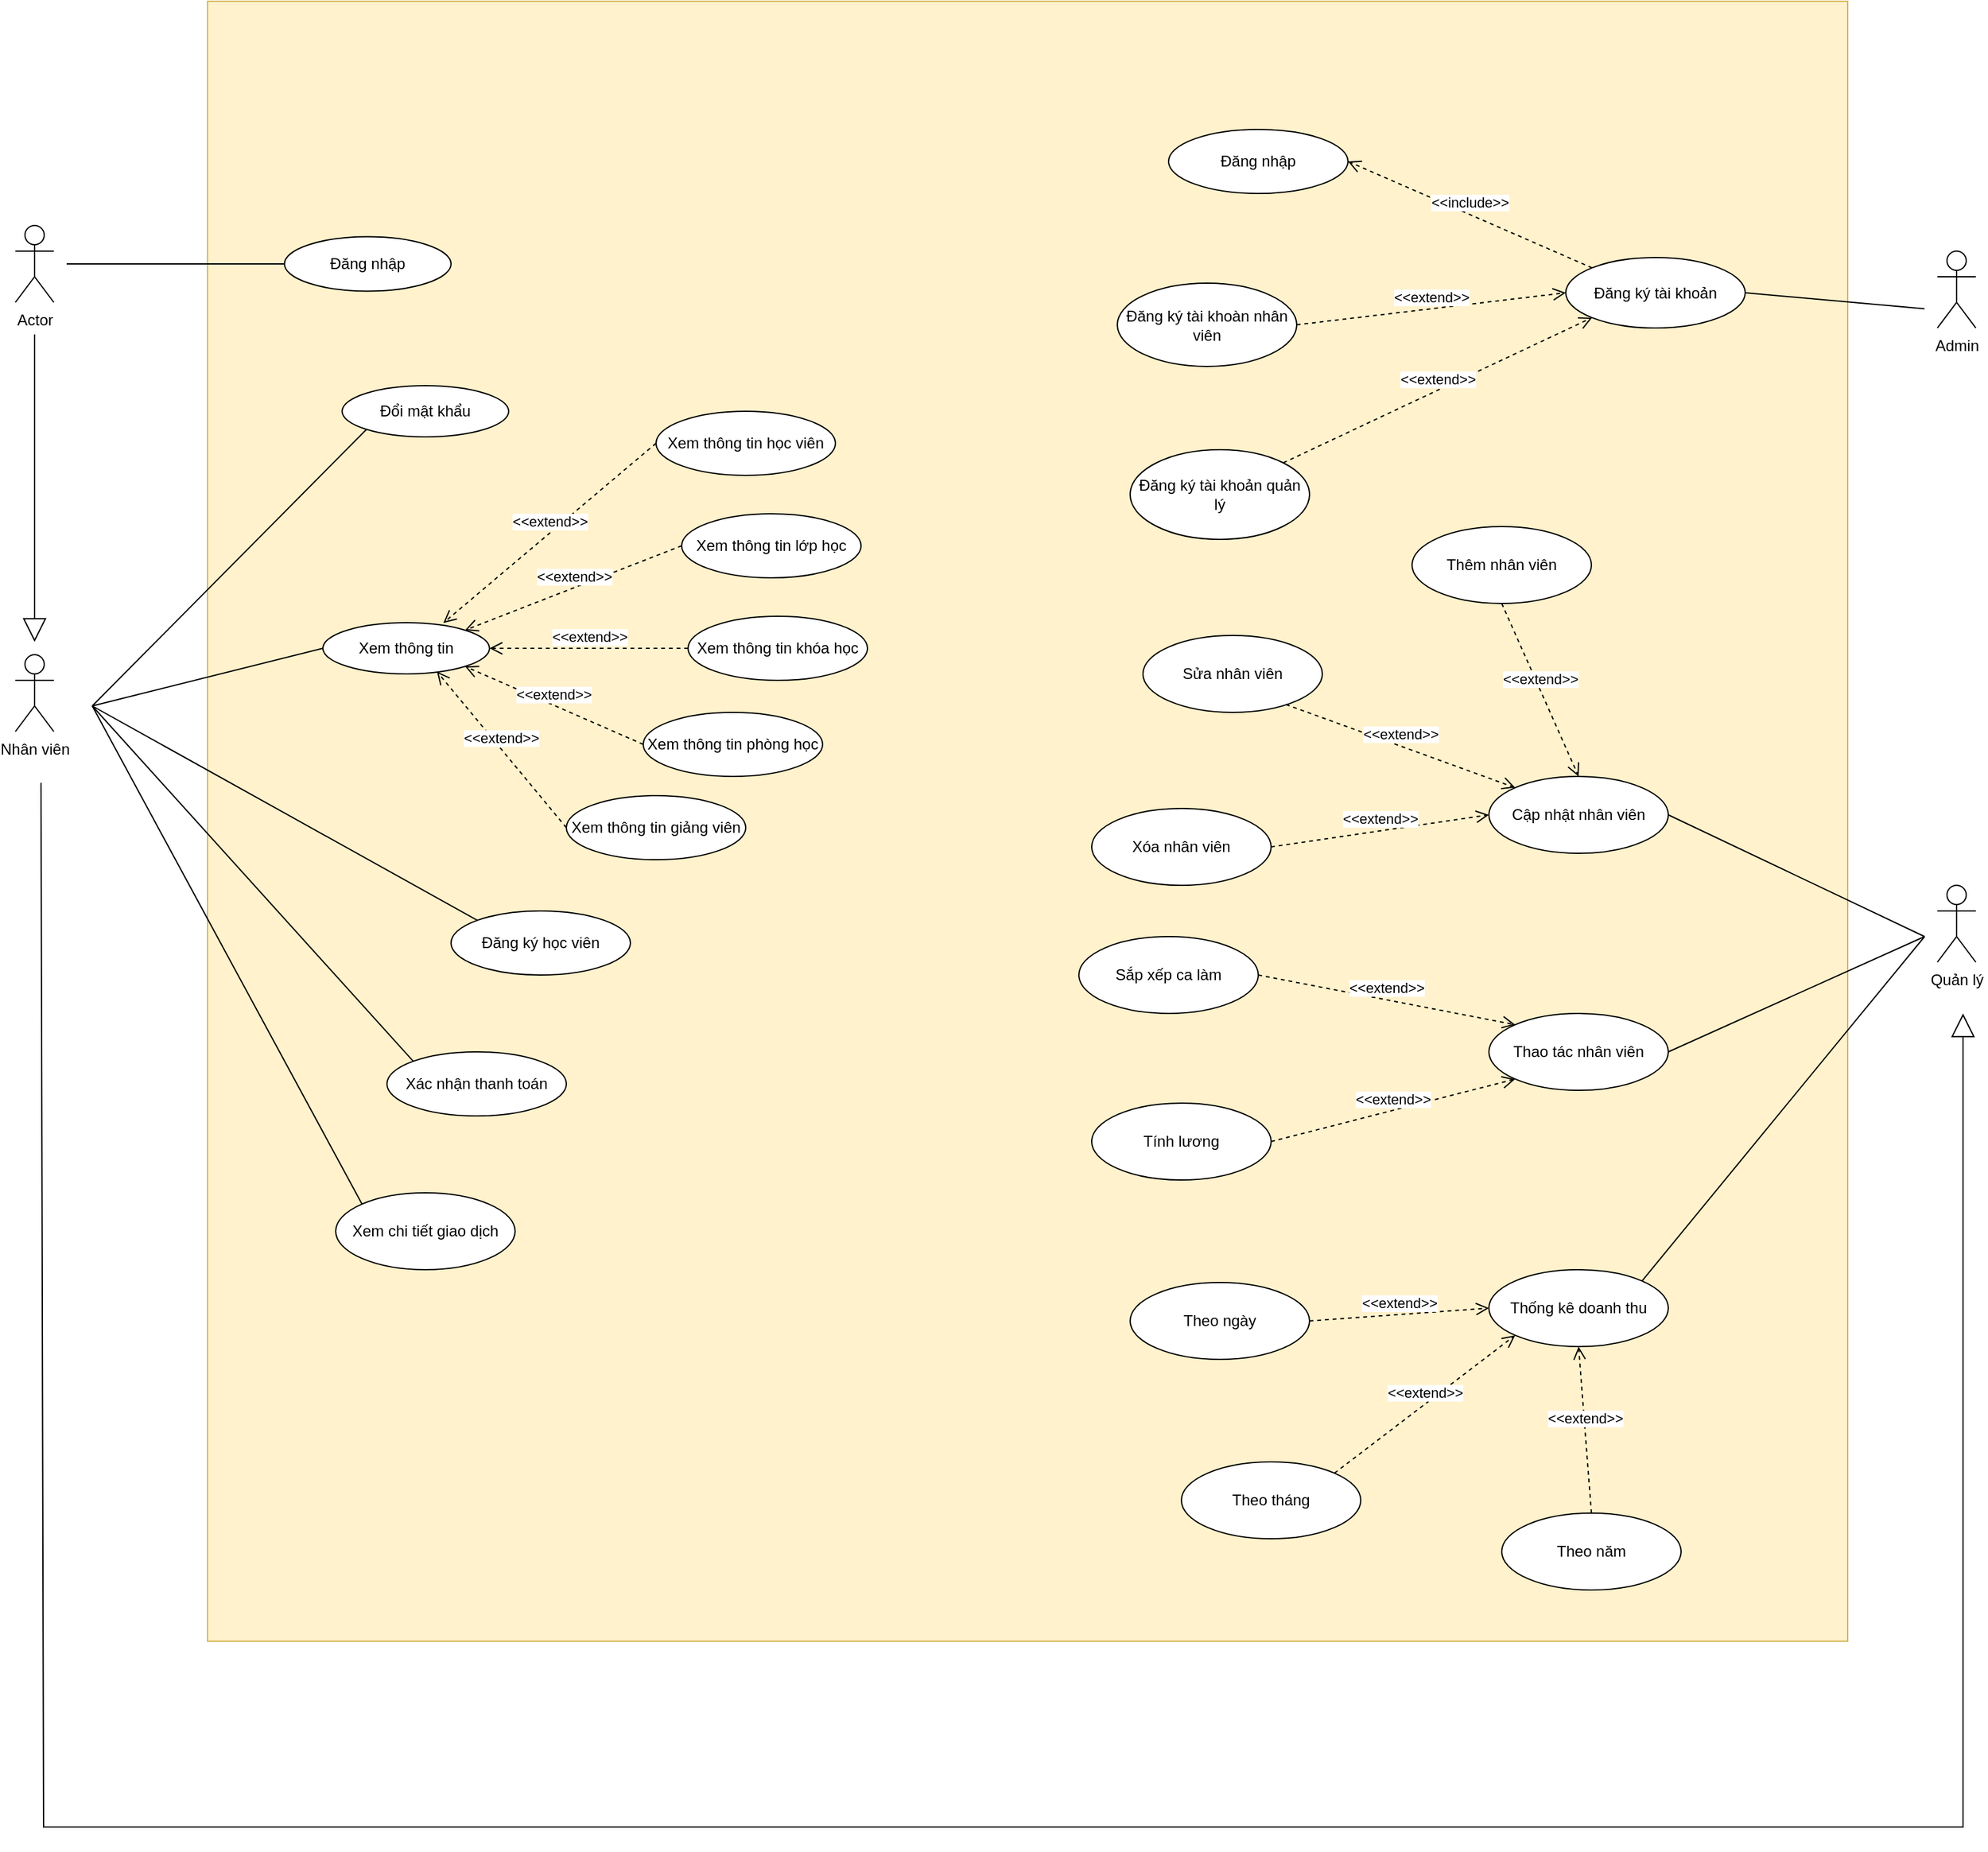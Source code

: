<mxfile version="23.1.5" type="device">
  <diagram name="Page-1" id="t_W-8AnEXYhDdMqBG5mf">
    <mxGraphModel dx="1900" dy="1721" grid="1" gridSize="10" guides="1" tooltips="1" connect="1" arrows="1" fold="1" page="1" pageScale="1" pageWidth="850" pageHeight="1100" math="0" shadow="0">
      <root>
        <mxCell id="0" />
        <mxCell id="1" parent="0" />
        <mxCell id="f_d2K_cqWRg3EfY6Z73O-1" value="" style="whiteSpace=wrap;html=1;aspect=fixed;fillColor=#fff2cc;strokeColor=#d6b656;" parent="1" vertex="1">
          <mxGeometry x="-550" y="-30" width="1280" height="1280" as="geometry" />
        </mxCell>
        <mxCell id="f_d2K_cqWRg3EfY6Z73O-2" value="Actor" style="shape=umlActor;verticalLabelPosition=bottom;verticalAlign=top;html=1;" parent="1" vertex="1">
          <mxGeometry x="-700" y="145" width="30" height="60" as="geometry" />
        </mxCell>
        <mxCell id="f_d2K_cqWRg3EfY6Z73O-3" value="Đăng nhập" style="ellipse;whiteSpace=wrap;html=1;" parent="1" vertex="1">
          <mxGeometry x="-490" y="153.75" width="130" height="42.5" as="geometry" />
        </mxCell>
        <mxCell id="XZBTPn3ogzfzjrDnd3GI-2" value="Nhân viên" style="shape=umlActor;verticalLabelPosition=bottom;verticalAlign=top;html=1;outlineConnect=0;" parent="1" vertex="1">
          <mxGeometry x="-700" y="480" width="30" height="60" as="geometry" />
        </mxCell>
        <mxCell id="XZBTPn3ogzfzjrDnd3GI-3" value="" style="endArrow=block;endSize=16;endFill=0;html=1;rounded=0;" parent="1" edge="1">
          <mxGeometry width="160" relative="1" as="geometry">
            <mxPoint x="-685" y="230" as="sourcePoint" />
            <mxPoint x="-685" y="470" as="targetPoint" />
          </mxGeometry>
        </mxCell>
        <mxCell id="XZBTPn3ogzfzjrDnd3GI-4" value="Đổi mật khẩu" style="ellipse;whiteSpace=wrap;html=1;" parent="1" vertex="1">
          <mxGeometry x="-445" y="270" width="130" height="40" as="geometry" />
        </mxCell>
        <mxCell id="XZBTPn3ogzfzjrDnd3GI-9" value="" style="endArrow=none;html=1;rounded=0;entryX=0;entryY=1;entryDx=0;entryDy=0;" parent="1" target="XZBTPn3ogzfzjrDnd3GI-4" edge="1">
          <mxGeometry width="50" height="50" relative="1" as="geometry">
            <mxPoint x="-640" y="520" as="sourcePoint" />
            <mxPoint x="-550" y="460" as="targetPoint" />
          </mxGeometry>
        </mxCell>
        <mxCell id="XZBTPn3ogzfzjrDnd3GI-10" value="Xem thông tin" style="ellipse;whiteSpace=wrap;html=1;" parent="1" vertex="1">
          <mxGeometry x="-460" y="455" width="130" height="40" as="geometry" />
        </mxCell>
        <mxCell id="XZBTPn3ogzfzjrDnd3GI-11" value="" style="endArrow=none;html=1;rounded=0;entryX=0;entryY=0.5;entryDx=0;entryDy=0;" parent="1" target="XZBTPn3ogzfzjrDnd3GI-10" edge="1">
          <mxGeometry relative="1" as="geometry">
            <mxPoint x="-640" y="520" as="sourcePoint" />
            <mxPoint x="-400" y="560" as="targetPoint" />
          </mxGeometry>
        </mxCell>
        <mxCell id="XZBTPn3ogzfzjrDnd3GI-12" value="Xem thông tin học viên" style="ellipse;whiteSpace=wrap;html=1;" parent="1" vertex="1">
          <mxGeometry x="-200" y="290" width="140" height="50" as="geometry" />
        </mxCell>
        <mxCell id="XZBTPn3ogzfzjrDnd3GI-13" value="Xem thông tin khóa học" style="ellipse;whiteSpace=wrap;html=1;" parent="1" vertex="1">
          <mxGeometry x="-175" y="450" width="140" height="50" as="geometry" />
        </mxCell>
        <mxCell id="XZBTPn3ogzfzjrDnd3GI-14" value="Xem thông tin lớp học" style="ellipse;whiteSpace=wrap;html=1;" parent="1" vertex="1">
          <mxGeometry x="-180" y="370" width="140" height="50" as="geometry" />
        </mxCell>
        <mxCell id="XZBTPn3ogzfzjrDnd3GI-15" value="Xem thông tin phòng học" style="ellipse;whiteSpace=wrap;html=1;" parent="1" vertex="1">
          <mxGeometry x="-210" y="525" width="140" height="50" as="geometry" />
        </mxCell>
        <mxCell id="XZBTPn3ogzfzjrDnd3GI-16" value="Xem thông tin giảng viên" style="ellipse;whiteSpace=wrap;html=1;" parent="1" vertex="1">
          <mxGeometry x="-270" y="590" width="140" height="50" as="geometry" />
        </mxCell>
        <mxCell id="XZBTPn3ogzfzjrDnd3GI-18" value="&amp;lt;&amp;lt;extend&amp;gt;&amp;gt;" style="html=1;verticalAlign=bottom;endArrow=open;dashed=1;endSize=8;curved=0;rounded=0;entryX=0.723;entryY=0.006;entryDx=0;entryDy=0;exitX=0;exitY=0.5;exitDx=0;exitDy=0;entryPerimeter=0;" parent="1" source="XZBTPn3ogzfzjrDnd3GI-12" target="XZBTPn3ogzfzjrDnd3GI-10" edge="1">
          <mxGeometry relative="1" as="geometry">
            <mxPoint x="-160" y="440" as="sourcePoint" />
            <mxPoint x="-240" y="440" as="targetPoint" />
          </mxGeometry>
        </mxCell>
        <mxCell id="XZBTPn3ogzfzjrDnd3GI-19" value="&amp;lt;&amp;lt;extend&amp;gt;&amp;gt;" style="html=1;verticalAlign=bottom;endArrow=open;dashed=1;endSize=8;curved=0;rounded=0;exitX=0;exitY=0.5;exitDx=0;exitDy=0;entryX=1;entryY=0;entryDx=0;entryDy=0;" parent="1" source="XZBTPn3ogzfzjrDnd3GI-14" target="XZBTPn3ogzfzjrDnd3GI-10" edge="1">
          <mxGeometry relative="1" as="geometry">
            <mxPoint x="-190" y="325" as="sourcePoint" />
            <mxPoint x="-320" y="450" as="targetPoint" />
          </mxGeometry>
        </mxCell>
        <mxCell id="XZBTPn3ogzfzjrDnd3GI-20" value="&amp;lt;&amp;lt;extend&amp;gt;&amp;gt;" style="html=1;verticalAlign=bottom;endArrow=open;dashed=1;endSize=8;curved=0;rounded=0;entryX=1;entryY=0.5;entryDx=0;entryDy=0;exitX=0;exitY=0.5;exitDx=0;exitDy=0;" parent="1" source="XZBTPn3ogzfzjrDnd3GI-13" target="XZBTPn3ogzfzjrDnd3GI-10" edge="1">
          <mxGeometry relative="1" as="geometry">
            <mxPoint x="-250" y="470" as="sourcePoint" />
            <mxPoint x="-380" y="605" as="targetPoint" />
          </mxGeometry>
        </mxCell>
        <mxCell id="XZBTPn3ogzfzjrDnd3GI-21" value="&amp;lt;&amp;lt;extend&amp;gt;&amp;gt;" style="html=1;verticalAlign=bottom;endArrow=open;dashed=1;endSize=8;curved=0;rounded=0;entryX=1;entryY=1;entryDx=0;entryDy=0;exitX=0;exitY=0.5;exitDx=0;exitDy=0;" parent="1" source="XZBTPn3ogzfzjrDnd3GI-15" target="XZBTPn3ogzfzjrDnd3GI-10" edge="1">
          <mxGeometry relative="1" as="geometry">
            <mxPoint x="-280" y="500" as="sourcePoint" />
            <mxPoint x="-410" y="635" as="targetPoint" />
          </mxGeometry>
        </mxCell>
        <mxCell id="XZBTPn3ogzfzjrDnd3GI-22" value="&amp;lt;&amp;lt;extend&amp;gt;&amp;gt;" style="html=1;verticalAlign=bottom;endArrow=open;dashed=1;endSize=8;curved=0;rounded=0;entryX=0.685;entryY=0.956;entryDx=0;entryDy=0;exitX=0;exitY=0.5;exitDx=0;exitDy=0;entryPerimeter=0;" parent="1" source="XZBTPn3ogzfzjrDnd3GI-16" target="XZBTPn3ogzfzjrDnd3GI-10" edge="1">
          <mxGeometry x="0.003" relative="1" as="geometry">
            <mxPoint x="-330" y="515" as="sourcePoint" />
            <mxPoint x="-460" y="650" as="targetPoint" />
            <mxPoint as="offset" />
          </mxGeometry>
        </mxCell>
        <mxCell id="XZBTPn3ogzfzjrDnd3GI-23" value="Đăng ký học viên" style="ellipse;whiteSpace=wrap;html=1;" parent="1" vertex="1">
          <mxGeometry x="-360" y="680" width="140" height="50" as="geometry" />
        </mxCell>
        <mxCell id="XZBTPn3ogzfzjrDnd3GI-24" value="" style="endArrow=none;html=1;rounded=0;entryX=0;entryY=0;entryDx=0;entryDy=0;" parent="1" target="XZBTPn3ogzfzjrDnd3GI-23" edge="1">
          <mxGeometry relative="1" as="geometry">
            <mxPoint x="-640" y="520" as="sourcePoint" />
            <mxPoint x="-380" y="660" as="targetPoint" />
          </mxGeometry>
        </mxCell>
        <mxCell id="XZBTPn3ogzfzjrDnd3GI-25" value="Xác nhận thanh toán" style="ellipse;whiteSpace=wrap;html=1;" parent="1" vertex="1">
          <mxGeometry x="-410" y="790" width="140" height="50" as="geometry" />
        </mxCell>
        <mxCell id="XZBTPn3ogzfzjrDnd3GI-27" value="" style="endArrow=none;html=1;rounded=0;entryX=0;entryY=0;entryDx=0;entryDy=0;" parent="1" target="XZBTPn3ogzfzjrDnd3GI-25" edge="1">
          <mxGeometry width="50" height="50" relative="1" as="geometry">
            <mxPoint x="-640" y="520" as="sourcePoint" />
            <mxPoint x="-470" y="730" as="targetPoint" />
          </mxGeometry>
        </mxCell>
        <mxCell id="HlsCYGqonD7PfYZr5n0K-2" value="Quản lý" style="shape=umlActor;verticalLabelPosition=bottom;verticalAlign=top;html=1;outlineConnect=0;" vertex="1" parent="1">
          <mxGeometry x="800" y="660" width="30" height="60" as="geometry" />
        </mxCell>
        <mxCell id="HlsCYGqonD7PfYZr5n0K-3" value="" style="endArrow=block;endSize=16;endFill=0;html=1;rounded=0;" edge="1" parent="1">
          <mxGeometry width="160" relative="1" as="geometry">
            <mxPoint x="-680" y="580" as="sourcePoint" />
            <mxPoint x="820" y="760" as="targetPoint" />
            <Array as="points">
              <mxPoint x="-678" y="1395" />
              <mxPoint x="820" y="1395" />
            </Array>
          </mxGeometry>
        </mxCell>
        <mxCell id="HlsCYGqonD7PfYZr5n0K-6" value="Admin" style="shape=umlActor;verticalLabelPosition=bottom;verticalAlign=top;html=1;outlineConnect=0;" vertex="1" parent="1">
          <mxGeometry x="800" y="165" width="30" height="60" as="geometry" />
        </mxCell>
        <mxCell id="HlsCYGqonD7PfYZr5n0K-7" value="Đăng ký tài khoản" style="ellipse;whiteSpace=wrap;html=1;" vertex="1" parent="1">
          <mxGeometry x="510" y="170" width="140" height="55" as="geometry" />
        </mxCell>
        <mxCell id="HlsCYGqonD7PfYZr5n0K-11" value="Đăng ký tài khoàn nhân viên" style="ellipse;whiteSpace=wrap;html=1;" vertex="1" parent="1">
          <mxGeometry x="160" y="190" width="140" height="65" as="geometry" />
        </mxCell>
        <mxCell id="HlsCYGqonD7PfYZr5n0K-12" value="Đăng ký tài khoản quản lý" style="ellipse;whiteSpace=wrap;html=1;" vertex="1" parent="1">
          <mxGeometry x="170" y="320" width="140" height="70" as="geometry" />
        </mxCell>
        <mxCell id="HlsCYGqonD7PfYZr5n0K-13" value="Đăng nhập" style="ellipse;whiteSpace=wrap;html=1;" vertex="1" parent="1">
          <mxGeometry x="200" y="70" width="140" height="50" as="geometry" />
        </mxCell>
        <mxCell id="HlsCYGqonD7PfYZr5n0K-14" value="&amp;lt;&amp;lt;extend&amp;gt;&amp;gt;" style="html=1;verticalAlign=bottom;endArrow=open;dashed=1;endSize=8;curved=0;rounded=0;exitX=1;exitY=0.5;exitDx=0;exitDy=0;entryX=0;entryY=0.5;entryDx=0;entryDy=0;" edge="1" parent="1" source="HlsCYGqonD7PfYZr5n0K-11" target="HlsCYGqonD7PfYZr5n0K-7">
          <mxGeometry relative="1" as="geometry">
            <mxPoint x="490" y="370" as="sourcePoint" />
            <mxPoint x="410" y="370" as="targetPoint" />
          </mxGeometry>
        </mxCell>
        <mxCell id="HlsCYGqonD7PfYZr5n0K-15" value="&amp;lt;&amp;lt;extend&amp;gt;&amp;gt;" style="html=1;verticalAlign=bottom;endArrow=open;dashed=1;endSize=8;curved=0;rounded=0;entryX=0;entryY=1;entryDx=0;entryDy=0;exitX=1;exitY=0;exitDx=0;exitDy=0;" edge="1" parent="1" source="HlsCYGqonD7PfYZr5n0K-12" target="HlsCYGqonD7PfYZr5n0K-7">
          <mxGeometry relative="1" as="geometry">
            <mxPoint x="450" y="300" as="sourcePoint" />
            <mxPoint x="380" y="405" as="targetPoint" />
          </mxGeometry>
        </mxCell>
        <mxCell id="HlsCYGqonD7PfYZr5n0K-16" value="&amp;lt;&amp;lt;include&amp;gt;&amp;gt;" style="html=1;verticalAlign=bottom;endArrow=open;dashed=1;endSize=8;curved=0;rounded=0;entryX=1;entryY=0.5;entryDx=0;entryDy=0;exitX=0;exitY=0;exitDx=0;exitDy=0;" edge="1" parent="1" source="HlsCYGqonD7PfYZr5n0K-7" target="HlsCYGqonD7PfYZr5n0K-13">
          <mxGeometry relative="1" as="geometry">
            <mxPoint x="540" y="190" as="sourcePoint" />
            <mxPoint x="460" y="190" as="targetPoint" />
          </mxGeometry>
        </mxCell>
        <mxCell id="HlsCYGqonD7PfYZr5n0K-17" value="Cập nhật nhân viên" style="ellipse;whiteSpace=wrap;html=1;" vertex="1" parent="1">
          <mxGeometry x="450" y="575" width="140" height="60" as="geometry" />
        </mxCell>
        <mxCell id="HlsCYGqonD7PfYZr5n0K-18" value="Thêm nhân viên" style="ellipse;whiteSpace=wrap;html=1;" vertex="1" parent="1">
          <mxGeometry x="390" y="380" width="140" height="60" as="geometry" />
        </mxCell>
        <mxCell id="HlsCYGqonD7PfYZr5n0K-19" value="Sửa nhân viên" style="ellipse;whiteSpace=wrap;html=1;" vertex="1" parent="1">
          <mxGeometry x="180" y="465" width="140" height="60" as="geometry" />
        </mxCell>
        <mxCell id="HlsCYGqonD7PfYZr5n0K-20" value="Xóa nhân viên" style="ellipse;whiteSpace=wrap;html=1;" vertex="1" parent="1">
          <mxGeometry x="140" y="600" width="140" height="60" as="geometry" />
        </mxCell>
        <mxCell id="HlsCYGqonD7PfYZr5n0K-21" value="" style="endArrow=none;html=1;rounded=0;exitX=1;exitY=0.5;exitDx=0;exitDy=0;" edge="1" parent="1" source="HlsCYGqonD7PfYZr5n0K-17">
          <mxGeometry width="50" height="50" relative="1" as="geometry">
            <mxPoint x="580" y="850" as="sourcePoint" />
            <mxPoint x="790" y="700" as="targetPoint" />
          </mxGeometry>
        </mxCell>
        <mxCell id="HlsCYGqonD7PfYZr5n0K-22" value="" style="endArrow=none;html=1;rounded=0;exitX=1;exitY=0.5;exitDx=0;exitDy=0;" edge="1" parent="1" source="HlsCYGqonD7PfYZr5n0K-7">
          <mxGeometry width="50" height="50" relative="1" as="geometry">
            <mxPoint x="580" y="400" as="sourcePoint" />
            <mxPoint x="790" y="210" as="targetPoint" />
          </mxGeometry>
        </mxCell>
        <mxCell id="HlsCYGqonD7PfYZr5n0K-23" value="" style="endArrow=none;html=1;rounded=0;entryX=0;entryY=0.5;entryDx=0;entryDy=0;" edge="1" parent="1" target="f_d2K_cqWRg3EfY6Z73O-3">
          <mxGeometry width="50" height="50" relative="1" as="geometry">
            <mxPoint x="-660" y="175" as="sourcePoint" />
            <mxPoint x="130" y="390" as="targetPoint" />
          </mxGeometry>
        </mxCell>
        <mxCell id="HlsCYGqonD7PfYZr5n0K-24" value="&amp;lt;&amp;lt;extend&amp;gt;&amp;gt;" style="html=1;verticalAlign=bottom;endArrow=open;dashed=1;endSize=8;curved=0;rounded=0;entryX=0;entryY=0.5;entryDx=0;entryDy=0;exitX=1;exitY=0.5;exitDx=0;exitDy=0;" edge="1" parent="1" source="HlsCYGqonD7PfYZr5n0K-20" target="HlsCYGqonD7PfYZr5n0K-17">
          <mxGeometry relative="1" as="geometry">
            <mxPoint x="430" y="730" as="sourcePoint" />
            <mxPoint x="350" y="730" as="targetPoint" />
          </mxGeometry>
        </mxCell>
        <mxCell id="HlsCYGqonD7PfYZr5n0K-25" value="&amp;lt;&amp;lt;extend&amp;gt;&amp;gt;" style="html=1;verticalAlign=bottom;endArrow=open;dashed=1;endSize=8;curved=0;rounded=0;entryX=0;entryY=0;entryDx=0;entryDy=0;exitX=0.797;exitY=0.898;exitDx=0;exitDy=0;exitPerimeter=0;" edge="1" parent="1" source="HlsCYGqonD7PfYZr5n0K-19" target="HlsCYGqonD7PfYZr5n0K-17">
          <mxGeometry relative="1" as="geometry">
            <mxPoint x="310" y="750" as="sourcePoint" />
            <mxPoint x="435" y="715" as="targetPoint" />
          </mxGeometry>
        </mxCell>
        <mxCell id="HlsCYGqonD7PfYZr5n0K-26" value="&amp;lt;&amp;lt;extend&amp;gt;&amp;gt;" style="html=1;verticalAlign=bottom;endArrow=open;dashed=1;endSize=8;curved=0;rounded=0;entryX=0.5;entryY=0;entryDx=0;entryDy=0;exitX=0.5;exitY=1;exitDx=0;exitDy=0;" edge="1" parent="1" source="HlsCYGqonD7PfYZr5n0K-18" target="HlsCYGqonD7PfYZr5n0K-17">
          <mxGeometry relative="1" as="geometry">
            <mxPoint x="320" y="760" as="sourcePoint" />
            <mxPoint x="445" y="725" as="targetPoint" />
          </mxGeometry>
        </mxCell>
        <mxCell id="HlsCYGqonD7PfYZr5n0K-27" value="Thao tác nhân viên" style="ellipse;whiteSpace=wrap;html=1;" vertex="1" parent="1">
          <mxGeometry x="450" y="760" width="140" height="60" as="geometry" />
        </mxCell>
        <mxCell id="HlsCYGqonD7PfYZr5n0K-28" value="" style="endArrow=none;html=1;rounded=0;exitX=1;exitY=0.5;exitDx=0;exitDy=0;" edge="1" parent="1" source="HlsCYGqonD7PfYZr5n0K-27">
          <mxGeometry width="50" height="50" relative="1" as="geometry">
            <mxPoint x="580" y="900" as="sourcePoint" />
            <mxPoint x="790" y="700" as="targetPoint" />
          </mxGeometry>
        </mxCell>
        <mxCell id="HlsCYGqonD7PfYZr5n0K-30" value="Tính lương" style="ellipse;whiteSpace=wrap;html=1;" vertex="1" parent="1">
          <mxGeometry x="140" y="830" width="140" height="60" as="geometry" />
        </mxCell>
        <mxCell id="HlsCYGqonD7PfYZr5n0K-31" value="Sắp xếp ca làm" style="ellipse;whiteSpace=wrap;html=1;" vertex="1" parent="1">
          <mxGeometry x="130" y="700" width="140" height="60" as="geometry" />
        </mxCell>
        <mxCell id="HlsCYGqonD7PfYZr5n0K-32" value="&amp;lt;&amp;lt;extend&amp;gt;&amp;gt;" style="html=1;verticalAlign=bottom;endArrow=open;dashed=1;endSize=8;curved=0;rounded=0;entryX=0;entryY=1;entryDx=0;entryDy=0;exitX=1;exitY=0.5;exitDx=0;exitDy=0;" edge="1" parent="1" source="HlsCYGqonD7PfYZr5n0K-30" target="HlsCYGqonD7PfYZr5n0K-27">
          <mxGeometry relative="1" as="geometry">
            <mxPoint x="310" y="740" as="sourcePoint" />
            <mxPoint x="435" y="730" as="targetPoint" />
          </mxGeometry>
        </mxCell>
        <mxCell id="HlsCYGqonD7PfYZr5n0K-33" value="&amp;lt;&amp;lt;extend&amp;gt;&amp;gt;" style="html=1;verticalAlign=bottom;endArrow=open;dashed=1;endSize=8;curved=0;rounded=0;entryX=0;entryY=0;entryDx=0;entryDy=0;exitX=1;exitY=0.5;exitDx=0;exitDy=0;" edge="1" parent="1" source="HlsCYGqonD7PfYZr5n0K-31" target="HlsCYGqonD7PfYZr5n0K-27">
          <mxGeometry relative="1" as="geometry">
            <mxPoint x="320" y="750" as="sourcePoint" />
            <mxPoint x="445" y="740" as="targetPoint" />
          </mxGeometry>
        </mxCell>
        <mxCell id="HlsCYGqonD7PfYZr5n0K-34" value="Xem chi tiết giao dịch" style="ellipse;whiteSpace=wrap;html=1;" vertex="1" parent="1">
          <mxGeometry x="-450" y="900" width="140" height="60" as="geometry" />
        </mxCell>
        <mxCell id="HlsCYGqonD7PfYZr5n0K-35" value="" style="endArrow=none;html=1;rounded=0;entryX=0;entryY=0;entryDx=0;entryDy=0;" edge="1" parent="1" target="HlsCYGqonD7PfYZr5n0K-34">
          <mxGeometry width="50" height="50" relative="1" as="geometry">
            <mxPoint x="-640" y="520" as="sourcePoint" />
            <mxPoint x="-445" y="880" as="targetPoint" />
          </mxGeometry>
        </mxCell>
        <mxCell id="HlsCYGqonD7PfYZr5n0K-36" value="Thống kê doanh thu" style="ellipse;whiteSpace=wrap;html=1;" vertex="1" parent="1">
          <mxGeometry x="450" y="960" width="140" height="60" as="geometry" />
        </mxCell>
        <mxCell id="HlsCYGqonD7PfYZr5n0K-38" value="" style="endArrow=none;html=1;rounded=0;exitX=1;exitY=0;exitDx=0;exitDy=0;" edge="1" parent="1" source="HlsCYGqonD7PfYZr5n0K-36">
          <mxGeometry width="50" height="50" relative="1" as="geometry">
            <mxPoint x="600" y="835" as="sourcePoint" />
            <mxPoint x="790" y="700" as="targetPoint" />
          </mxGeometry>
        </mxCell>
        <mxCell id="HlsCYGqonD7PfYZr5n0K-39" value="Theo ngày" style="ellipse;whiteSpace=wrap;html=1;" vertex="1" parent="1">
          <mxGeometry x="170" y="970" width="140" height="60" as="geometry" />
        </mxCell>
        <mxCell id="HlsCYGqonD7PfYZr5n0K-40" value="Theo tháng" style="ellipse;whiteSpace=wrap;html=1;" vertex="1" parent="1">
          <mxGeometry x="210" y="1110" width="140" height="60" as="geometry" />
        </mxCell>
        <mxCell id="HlsCYGqonD7PfYZr5n0K-41" value="Theo năm" style="ellipse;whiteSpace=wrap;html=1;" vertex="1" parent="1">
          <mxGeometry x="460" y="1150" width="140" height="60" as="geometry" />
        </mxCell>
        <mxCell id="HlsCYGqonD7PfYZr5n0K-42" value="&amp;lt;&amp;lt;extend&amp;gt;&amp;gt;" style="html=1;verticalAlign=bottom;endArrow=open;dashed=1;endSize=8;curved=0;rounded=0;entryX=0;entryY=0.5;entryDx=0;entryDy=0;exitX=1;exitY=0.5;exitDx=0;exitDy=0;" edge="1" parent="1" source="HlsCYGqonD7PfYZr5n0K-39" target="HlsCYGqonD7PfYZr5n0K-36">
          <mxGeometry relative="1" as="geometry">
            <mxPoint x="290" y="870" as="sourcePoint" />
            <mxPoint x="480" y="821" as="targetPoint" />
          </mxGeometry>
        </mxCell>
        <mxCell id="HlsCYGqonD7PfYZr5n0K-43" value="&amp;lt;&amp;lt;extend&amp;gt;&amp;gt;" style="html=1;verticalAlign=bottom;endArrow=open;dashed=1;endSize=8;curved=0;rounded=0;entryX=0;entryY=1;entryDx=0;entryDy=0;exitX=1;exitY=0;exitDx=0;exitDy=0;" edge="1" parent="1" source="HlsCYGqonD7PfYZr5n0K-40" target="HlsCYGqonD7PfYZr5n0K-36">
          <mxGeometry relative="1" as="geometry">
            <mxPoint x="320" y="1010" as="sourcePoint" />
            <mxPoint x="460" y="1000" as="targetPoint" />
          </mxGeometry>
        </mxCell>
        <mxCell id="HlsCYGqonD7PfYZr5n0K-44" value="&amp;lt;&amp;lt;extend&amp;gt;&amp;gt;" style="html=1;verticalAlign=bottom;endArrow=open;dashed=1;endSize=8;curved=0;rounded=0;entryX=0.5;entryY=1;entryDx=0;entryDy=0;exitX=0.5;exitY=0;exitDx=0;exitDy=0;" edge="1" parent="1" source="HlsCYGqonD7PfYZr5n0K-41" target="HlsCYGqonD7PfYZr5n0K-36">
          <mxGeometry relative="1" as="geometry">
            <mxPoint x="340" y="1129" as="sourcePoint" />
            <mxPoint x="480" y="1021" as="targetPoint" />
          </mxGeometry>
        </mxCell>
      </root>
    </mxGraphModel>
  </diagram>
</mxfile>
